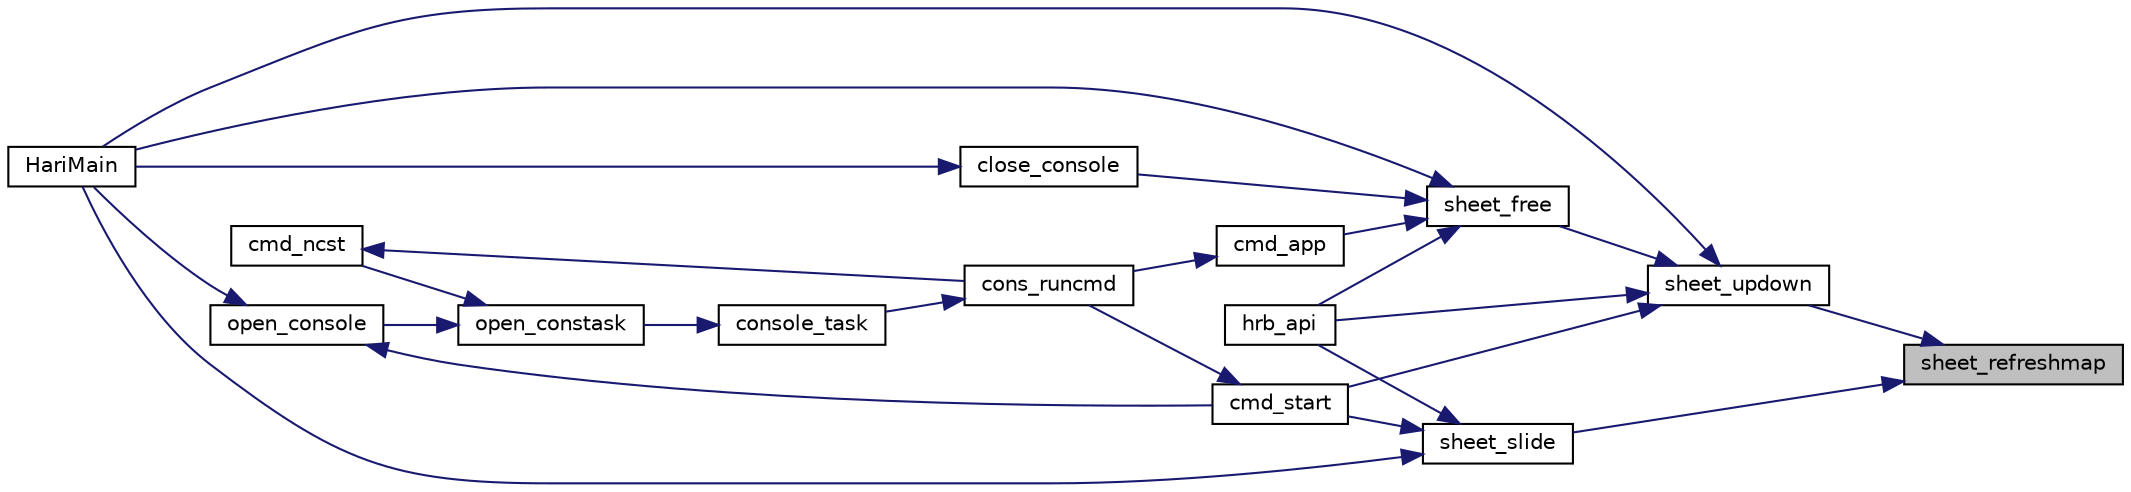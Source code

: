 digraph "sheet_refreshmap"
{
 // LATEX_PDF_SIZE
  edge [fontname="Helvetica",fontsize="10",labelfontname="Helvetica",labelfontsize="10"];
  node [fontname="Helvetica",fontsize="10",shape=record];
  rankdir="RL";
  Node1 [label="sheet_refreshmap",height=0.2,width=0.4,color="black", fillcolor="grey75", style="filled", fontcolor="black",tooltip=" "];
  Node1 -> Node2 [dir="back",color="midnightblue",fontsize="10",style="solid"];
  Node2 [label="sheet_slide",height=0.2,width=0.4,color="black", fillcolor="white", style="filled",URL="$sheet_8c.html#aca08bb322ec0c2110e2a071e383832de",tooltip=" "];
  Node2 -> Node3 [dir="back",color="midnightblue",fontsize="10",style="solid"];
  Node3 [label="cmd_start",height=0.2,width=0.4,color="black", fillcolor="white", style="filled",URL="$console_8c.html#af8d7dae21f111aecc555ba5e14df4265",tooltip=" "];
  Node3 -> Node4 [dir="back",color="midnightblue",fontsize="10",style="solid"];
  Node4 [label="cons_runcmd",height=0.2,width=0.4,color="black", fillcolor="white", style="filled",URL="$console_8c.html#a7be2f98778674111de60be8c7f0a3e62",tooltip=" "];
  Node4 -> Node5 [dir="back",color="midnightblue",fontsize="10",style="solid"];
  Node5 [label="console_task",height=0.2,width=0.4,color="black", fillcolor="white", style="filled",URL="$console_8c.html#acf7b570f866fb6b0880a9fb988393e69",tooltip=" "];
  Node5 -> Node6 [dir="back",color="midnightblue",fontsize="10",style="solid"];
  Node6 [label="open_constask",height=0.2,width=0.4,color="black", fillcolor="white", style="filled",URL="$bootpack_8h.html#a79280c7e465953eeaa972574fce486ed",tooltip=" "];
  Node6 -> Node7 [dir="back",color="midnightblue",fontsize="10",style="solid"];
  Node7 [label="cmd_ncst",height=0.2,width=0.4,color="black", fillcolor="white", style="filled",URL="$console_8c.html#a3f08f092f66404d51c2af42f76237980",tooltip=" "];
  Node7 -> Node4 [dir="back",color="midnightblue",fontsize="10",style="solid"];
  Node6 -> Node8 [dir="back",color="midnightblue",fontsize="10",style="solid"];
  Node8 [label="open_console",height=0.2,width=0.4,color="black", fillcolor="white", style="filled",URL="$bootpack_8h.html#a6a7720c122ae0f96494e98c38c6e365e",tooltip=" "];
  Node8 -> Node3 [dir="back",color="midnightblue",fontsize="10",style="solid"];
  Node8 -> Node9 [dir="back",color="midnightblue",fontsize="10",style="solid"];
  Node9 [label="HariMain",height=0.2,width=0.4,color="black", fillcolor="white", style="filled",URL="$bootpack_8c.html#a3bfd04b86eb41bd7301c75a3df6a89e0",tooltip=" "];
  Node2 -> Node9 [dir="back",color="midnightblue",fontsize="10",style="solid"];
  Node2 -> Node10 [dir="back",color="midnightblue",fontsize="10",style="solid"];
  Node10 [label="hrb_api",height=0.2,width=0.4,color="black", fillcolor="white", style="filled",URL="$console_8c.html#ae3a2b95ac62166efc071caeb9e7b0db1",tooltip=" "];
  Node1 -> Node11 [dir="back",color="midnightblue",fontsize="10",style="solid"];
  Node11 [label="sheet_updown",height=0.2,width=0.4,color="black", fillcolor="white", style="filled",URL="$sheet_8c.html#ad590bf68e2aa06a5fe99c03ad4c56785",tooltip=" "];
  Node11 -> Node3 [dir="back",color="midnightblue",fontsize="10",style="solid"];
  Node11 -> Node9 [dir="back",color="midnightblue",fontsize="10",style="solid"];
  Node11 -> Node10 [dir="back",color="midnightblue",fontsize="10",style="solid"];
  Node11 -> Node12 [dir="back",color="midnightblue",fontsize="10",style="solid"];
  Node12 [label="sheet_free",height=0.2,width=0.4,color="black", fillcolor="white", style="filled",URL="$sheet_8c.html#ac3586d30712a7294662c6588175348e0",tooltip=" "];
  Node12 -> Node13 [dir="back",color="midnightblue",fontsize="10",style="solid"];
  Node13 [label="close_console",height=0.2,width=0.4,color="black", fillcolor="white", style="filled",URL="$bootpack_8c.html#ad95faecce92c7b2cb5919ddf459beb63",tooltip=" "];
  Node13 -> Node9 [dir="back",color="midnightblue",fontsize="10",style="solid"];
  Node12 -> Node14 [dir="back",color="midnightblue",fontsize="10",style="solid"];
  Node14 [label="cmd_app",height=0.2,width=0.4,color="black", fillcolor="white", style="filled",URL="$console_8c.html#ac543899ee5ce9621fa024d0ee3098f3d",tooltip=" "];
  Node14 -> Node4 [dir="back",color="midnightblue",fontsize="10",style="solid"];
  Node12 -> Node9 [dir="back",color="midnightblue",fontsize="10",style="solid"];
  Node12 -> Node10 [dir="back",color="midnightblue",fontsize="10",style="solid"];
}
